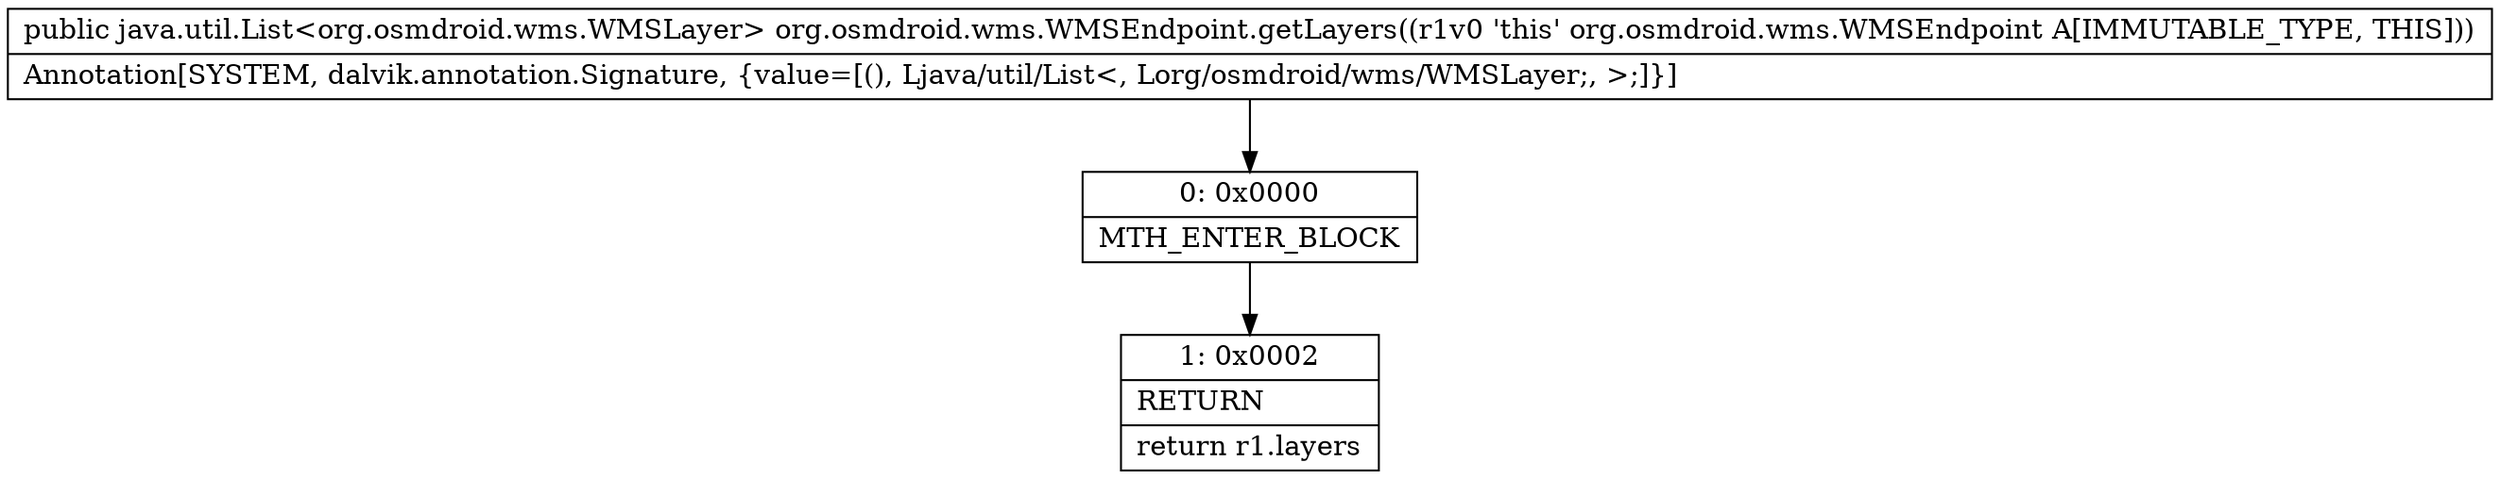 digraph "CFG fororg.osmdroid.wms.WMSEndpoint.getLayers()Ljava\/util\/List;" {
Node_0 [shape=record,label="{0\:\ 0x0000|MTH_ENTER_BLOCK\l}"];
Node_1 [shape=record,label="{1\:\ 0x0002|RETURN\l|return r1.layers\l}"];
MethodNode[shape=record,label="{public java.util.List\<org.osmdroid.wms.WMSLayer\> org.osmdroid.wms.WMSEndpoint.getLayers((r1v0 'this' org.osmdroid.wms.WMSEndpoint A[IMMUTABLE_TYPE, THIS]))  | Annotation[SYSTEM, dalvik.annotation.Signature, \{value=[(), Ljava\/util\/List\<, Lorg\/osmdroid\/wms\/WMSLayer;, \>;]\}]\l}"];
MethodNode -> Node_0;
Node_0 -> Node_1;
}

